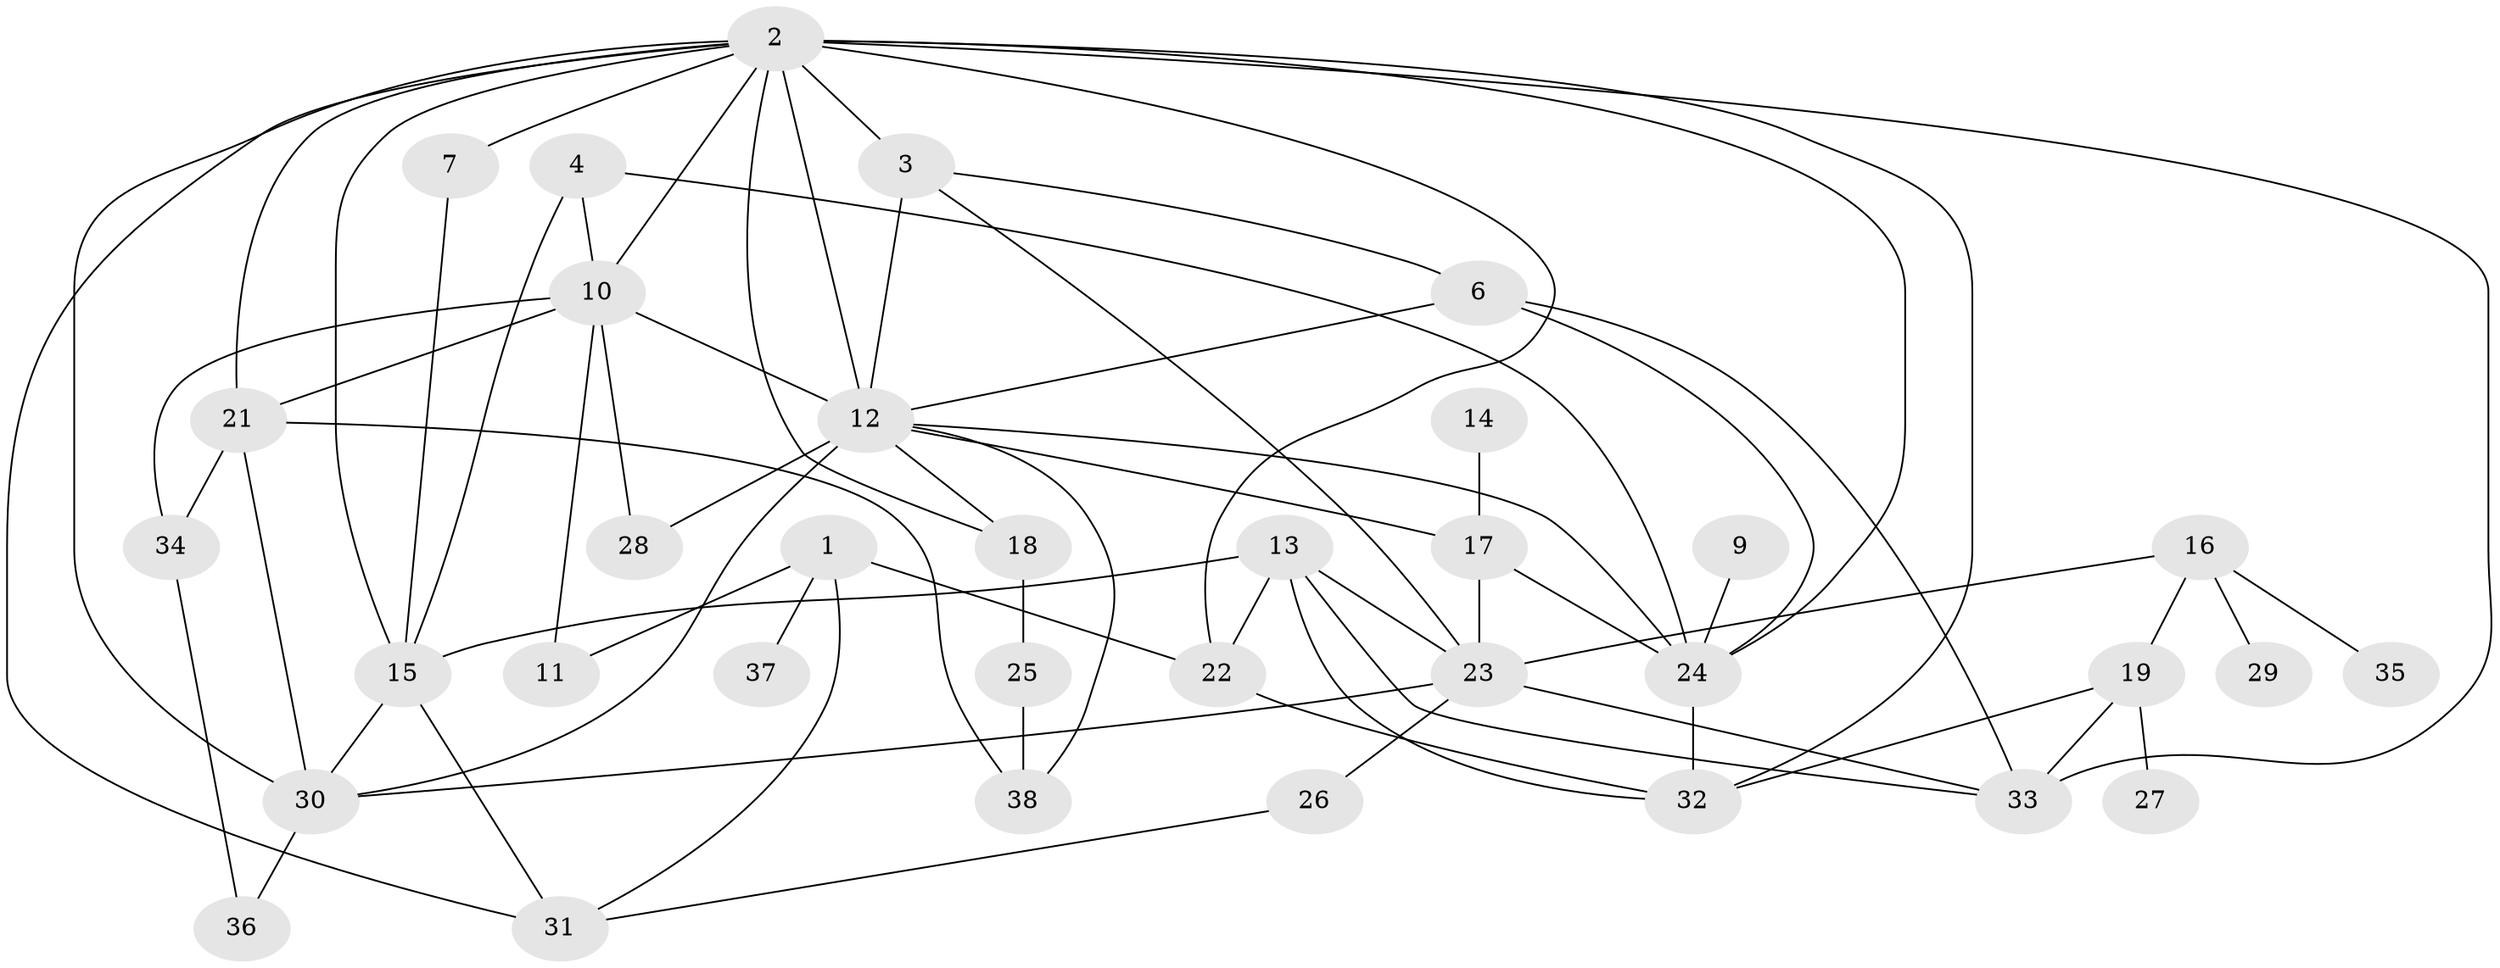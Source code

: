 // original degree distribution, {4: 0.23636363636363636, 2: 0.12727272727272726, 6: 0.01818181818181818, 3: 0.18181818181818182, 0: 0.07272727272727272, 8: 0.03636363636363636, 1: 0.10909090909090909, 5: 0.10909090909090909, 7: 0.10909090909090909}
// Generated by graph-tools (version 1.1) at 2025/48/03/04/25 22:48:21]
// undirected, 35 vertices, 69 edges
graph export_dot {
  node [color=gray90,style=filled];
  1;
  2;
  3;
  4;
  6;
  7;
  9;
  10;
  11;
  12;
  13;
  14;
  15;
  16;
  17;
  18;
  19;
  21;
  22;
  23;
  24;
  25;
  26;
  27;
  28;
  29;
  30;
  31;
  32;
  33;
  34;
  35;
  36;
  37;
  38;
  1 -- 11 [weight=1.0];
  1 -- 22 [weight=1.0];
  1 -- 31 [weight=1.0];
  1 -- 37 [weight=1.0];
  2 -- 3 [weight=3.0];
  2 -- 7 [weight=2.0];
  2 -- 10 [weight=2.0];
  2 -- 12 [weight=3.0];
  2 -- 15 [weight=2.0];
  2 -- 18 [weight=1.0];
  2 -- 21 [weight=1.0];
  2 -- 22 [weight=1.0];
  2 -- 24 [weight=1.0];
  2 -- 30 [weight=1.0];
  2 -- 31 [weight=1.0];
  2 -- 32 [weight=1.0];
  2 -- 33 [weight=1.0];
  3 -- 6 [weight=1.0];
  3 -- 12 [weight=2.0];
  3 -- 23 [weight=1.0];
  4 -- 10 [weight=1.0];
  4 -- 15 [weight=2.0];
  4 -- 24 [weight=1.0];
  6 -- 12 [weight=1.0];
  6 -- 24 [weight=1.0];
  6 -- 33 [weight=1.0];
  7 -- 15 [weight=1.0];
  9 -- 24 [weight=1.0];
  10 -- 11 [weight=1.0];
  10 -- 12 [weight=2.0];
  10 -- 21 [weight=2.0];
  10 -- 28 [weight=1.0];
  10 -- 34 [weight=1.0];
  12 -- 17 [weight=1.0];
  12 -- 18 [weight=1.0];
  12 -- 24 [weight=1.0];
  12 -- 28 [weight=1.0];
  12 -- 30 [weight=1.0];
  12 -- 38 [weight=1.0];
  13 -- 15 [weight=1.0];
  13 -- 22 [weight=1.0];
  13 -- 23 [weight=1.0];
  13 -- 32 [weight=1.0];
  13 -- 33 [weight=1.0];
  14 -- 17 [weight=1.0];
  15 -- 30 [weight=2.0];
  15 -- 31 [weight=1.0];
  16 -- 19 [weight=1.0];
  16 -- 23 [weight=1.0];
  16 -- 29 [weight=1.0];
  16 -- 35 [weight=1.0];
  17 -- 23 [weight=1.0];
  17 -- 24 [weight=1.0];
  18 -- 25 [weight=1.0];
  19 -- 27 [weight=1.0];
  19 -- 32 [weight=1.0];
  19 -- 33 [weight=1.0];
  21 -- 30 [weight=2.0];
  21 -- 34 [weight=1.0];
  21 -- 38 [weight=1.0];
  22 -- 32 [weight=1.0];
  23 -- 26 [weight=1.0];
  23 -- 30 [weight=1.0];
  23 -- 33 [weight=1.0];
  24 -- 32 [weight=1.0];
  25 -- 38 [weight=1.0];
  26 -- 31 [weight=1.0];
  30 -- 36 [weight=1.0];
  34 -- 36 [weight=1.0];
}
